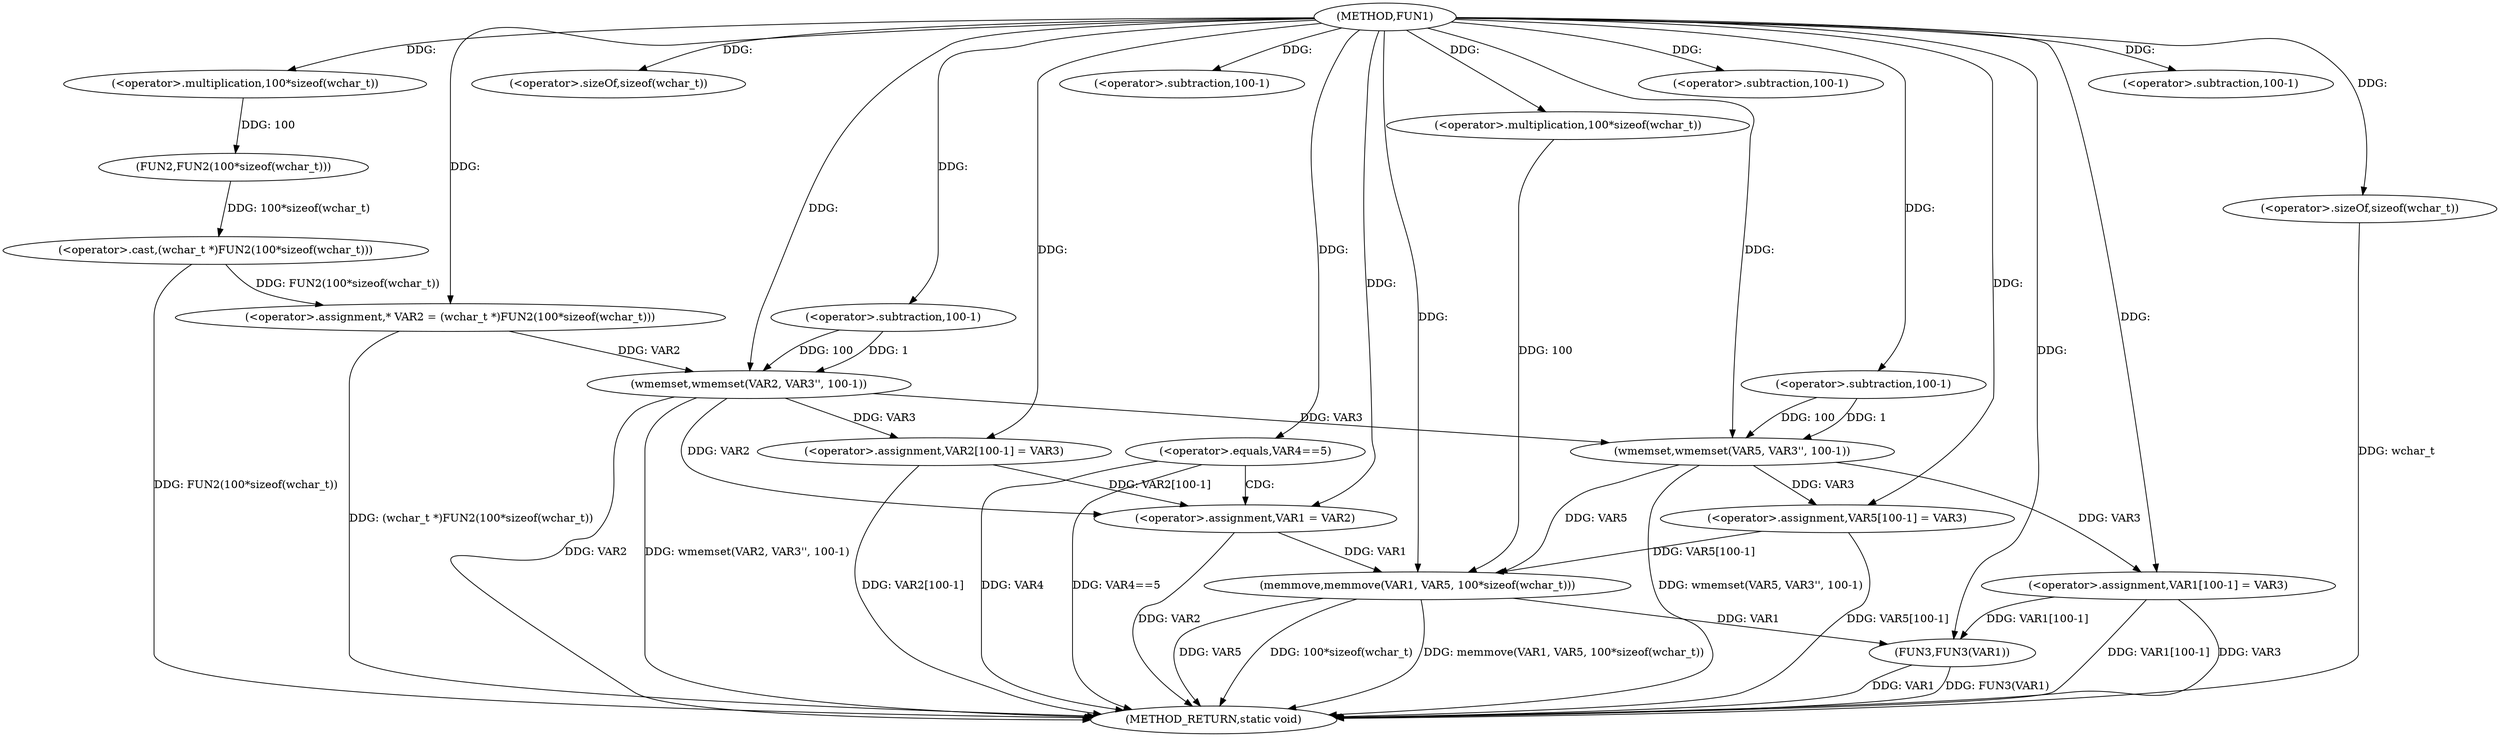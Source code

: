 digraph FUN1 {  
"1000100" [label = "(METHOD,FUN1)" ]
"1000165" [label = "(METHOD_RETURN,static void)" ]
"1000104" [label = "(<operator>.assignment,* VAR2 = (wchar_t *)FUN2(100*sizeof(wchar_t)))" ]
"1000106" [label = "(<operator>.cast,(wchar_t *)FUN2(100*sizeof(wchar_t)))" ]
"1000108" [label = "(FUN2,FUN2(100*sizeof(wchar_t)))" ]
"1000109" [label = "(<operator>.multiplication,100*sizeof(wchar_t))" ]
"1000111" [label = "(<operator>.sizeOf,sizeof(wchar_t))" ]
"1000113" [label = "(wmemset,wmemset(VAR2, VAR3'', 100-1))" ]
"1000116" [label = "(<operator>.subtraction,100-1)" ]
"1000119" [label = "(<operator>.assignment,VAR2[100-1] = VAR3)" ]
"1000122" [label = "(<operator>.subtraction,100-1)" ]
"1000127" [label = "(<operator>.equals,VAR4==5)" ]
"1000131" [label = "(<operator>.assignment,VAR1 = VAR2)" ]
"1000136" [label = "(wmemset,wmemset(VAR5, VAR3'', 100-1))" ]
"1000139" [label = "(<operator>.subtraction,100-1)" ]
"1000142" [label = "(<operator>.assignment,VAR5[100-1] = VAR3)" ]
"1000145" [label = "(<operator>.subtraction,100-1)" ]
"1000149" [label = "(memmove,memmove(VAR1, VAR5, 100*sizeof(wchar_t)))" ]
"1000152" [label = "(<operator>.multiplication,100*sizeof(wchar_t))" ]
"1000154" [label = "(<operator>.sizeOf,sizeof(wchar_t))" ]
"1000156" [label = "(<operator>.assignment,VAR1[100-1] = VAR3)" ]
"1000159" [label = "(<operator>.subtraction,100-1)" ]
"1000163" [label = "(FUN3,FUN3(VAR1))" ]
  "1000163" -> "1000165"  [ label = "DDG: VAR1"] 
  "1000106" -> "1000165"  [ label = "DDG: FUN2(100*sizeof(wchar_t))"] 
  "1000149" -> "1000165"  [ label = "DDG: VAR5"] 
  "1000156" -> "1000165"  [ label = "DDG: VAR1[100-1]"] 
  "1000113" -> "1000165"  [ label = "DDG: VAR2"] 
  "1000149" -> "1000165"  [ label = "DDG: 100*sizeof(wchar_t)"] 
  "1000154" -> "1000165"  [ label = "DDG: wchar_t"] 
  "1000149" -> "1000165"  [ label = "DDG: memmove(VAR1, VAR5, 100*sizeof(wchar_t))"] 
  "1000127" -> "1000165"  [ label = "DDG: VAR4==5"] 
  "1000131" -> "1000165"  [ label = "DDG: VAR2"] 
  "1000104" -> "1000165"  [ label = "DDG: (wchar_t *)FUN2(100*sizeof(wchar_t))"] 
  "1000113" -> "1000165"  [ label = "DDG: wmemset(VAR2, VAR3'', 100-1)"] 
  "1000119" -> "1000165"  [ label = "DDG: VAR2[100-1]"] 
  "1000142" -> "1000165"  [ label = "DDG: VAR5[100-1]"] 
  "1000136" -> "1000165"  [ label = "DDG: wmemset(VAR5, VAR3'', 100-1)"] 
  "1000127" -> "1000165"  [ label = "DDG: VAR4"] 
  "1000163" -> "1000165"  [ label = "DDG: FUN3(VAR1)"] 
  "1000156" -> "1000165"  [ label = "DDG: VAR3"] 
  "1000106" -> "1000104"  [ label = "DDG: FUN2(100*sizeof(wchar_t))"] 
  "1000100" -> "1000104"  [ label = "DDG: "] 
  "1000108" -> "1000106"  [ label = "DDG: 100*sizeof(wchar_t)"] 
  "1000109" -> "1000108"  [ label = "DDG: 100"] 
  "1000100" -> "1000109"  [ label = "DDG: "] 
  "1000100" -> "1000111"  [ label = "DDG: "] 
  "1000104" -> "1000113"  [ label = "DDG: VAR2"] 
  "1000100" -> "1000113"  [ label = "DDG: "] 
  "1000116" -> "1000113"  [ label = "DDG: 100"] 
  "1000116" -> "1000113"  [ label = "DDG: 1"] 
  "1000100" -> "1000116"  [ label = "DDG: "] 
  "1000113" -> "1000119"  [ label = "DDG: VAR3"] 
  "1000100" -> "1000119"  [ label = "DDG: "] 
  "1000100" -> "1000122"  [ label = "DDG: "] 
  "1000100" -> "1000127"  [ label = "DDG: "] 
  "1000113" -> "1000131"  [ label = "DDG: VAR2"] 
  "1000119" -> "1000131"  [ label = "DDG: VAR2[100-1]"] 
  "1000100" -> "1000131"  [ label = "DDG: "] 
  "1000100" -> "1000136"  [ label = "DDG: "] 
  "1000113" -> "1000136"  [ label = "DDG: VAR3"] 
  "1000139" -> "1000136"  [ label = "DDG: 100"] 
  "1000139" -> "1000136"  [ label = "DDG: 1"] 
  "1000100" -> "1000139"  [ label = "DDG: "] 
  "1000136" -> "1000142"  [ label = "DDG: VAR3"] 
  "1000100" -> "1000142"  [ label = "DDG: "] 
  "1000100" -> "1000145"  [ label = "DDG: "] 
  "1000131" -> "1000149"  [ label = "DDG: VAR1"] 
  "1000100" -> "1000149"  [ label = "DDG: "] 
  "1000142" -> "1000149"  [ label = "DDG: VAR5[100-1]"] 
  "1000136" -> "1000149"  [ label = "DDG: VAR5"] 
  "1000152" -> "1000149"  [ label = "DDG: 100"] 
  "1000100" -> "1000152"  [ label = "DDG: "] 
  "1000100" -> "1000154"  [ label = "DDG: "] 
  "1000100" -> "1000156"  [ label = "DDG: "] 
  "1000136" -> "1000156"  [ label = "DDG: VAR3"] 
  "1000100" -> "1000159"  [ label = "DDG: "] 
  "1000156" -> "1000163"  [ label = "DDG: VAR1[100-1]"] 
  "1000149" -> "1000163"  [ label = "DDG: VAR1"] 
  "1000100" -> "1000163"  [ label = "DDG: "] 
  "1000127" -> "1000131"  [ label = "CDG: "] 
}
